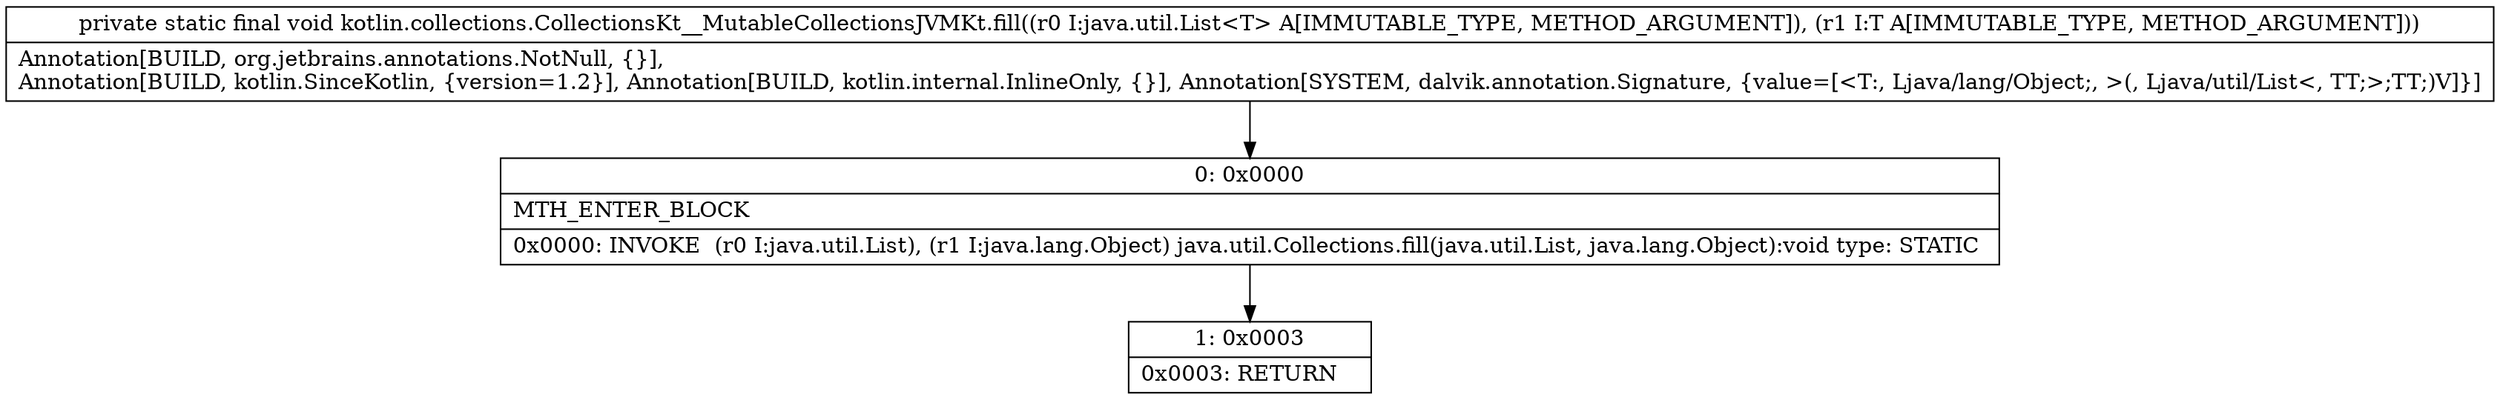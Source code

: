 digraph "CFG forkotlin.collections.CollectionsKt__MutableCollectionsJVMKt.fill(Ljava\/util\/List;Ljava\/lang\/Object;)V" {
Node_0 [shape=record,label="{0\:\ 0x0000|MTH_ENTER_BLOCK\l|0x0000: INVOKE  (r0 I:java.util.List), (r1 I:java.lang.Object) java.util.Collections.fill(java.util.List, java.lang.Object):void type: STATIC \l}"];
Node_1 [shape=record,label="{1\:\ 0x0003|0x0003: RETURN   \l}"];
MethodNode[shape=record,label="{private static final void kotlin.collections.CollectionsKt__MutableCollectionsJVMKt.fill((r0 I:java.util.List\<T\> A[IMMUTABLE_TYPE, METHOD_ARGUMENT]), (r1 I:T A[IMMUTABLE_TYPE, METHOD_ARGUMENT]))  | Annotation[BUILD, org.jetbrains.annotations.NotNull, \{\}], \lAnnotation[BUILD, kotlin.SinceKotlin, \{version=1.2\}], Annotation[BUILD, kotlin.internal.InlineOnly, \{\}], Annotation[SYSTEM, dalvik.annotation.Signature, \{value=[\<T:, Ljava\/lang\/Object;, \>(, Ljava\/util\/List\<, TT;\>;TT;)V]\}]\l}"];
MethodNode -> Node_0;
Node_0 -> Node_1;
}

